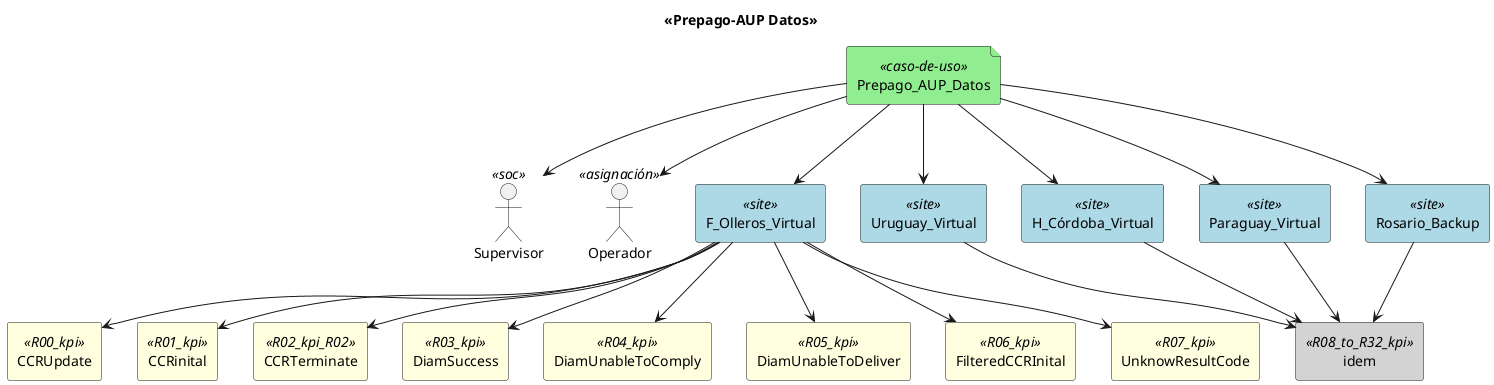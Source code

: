 @startuml cu-02

!define BlueGreen [color=blue]
!define GreenBlue [color=green]


title << Prepago-AUP Datos >>


actor "Supervisor" <<soc>> as super
actor "Operador" <<asignación>> as operator

file #lightGreen "Prepago_AUP_Datos" <<caso-de-uso>> as cu 

rectangle #lightBlue F_Olleros_Virtual <<site>> 
rectangle #lightBlue Uruguay_Virtual <<site>>  
rectangle #lightBlue H_Córdoba_Virtual <<site>>
rectangle #lightBlue Paraguay_Virtual <<site>>
rectangle #lightBlue Rosario_Backup <<site>> 

rectangle #lightYellow CCRUpdate <<R00_kpi>>
rectangle #lightYellow CCRinital <<R01_kpi>>
rectangle #lightYellow CCRTerminate <<R02_kpi_R02>>
rectangle #lightYellow DiamSuccess <<R03_kpi>>
rectangle #lightYellow DiamUnableToComply <<R04_kpi>>
rectangle #lightYellow DiamUnableToDeliver <<R05_kpi>>
rectangle #lightYellow FilteredCCRInital<<R06_kpi>>
rectangle #lightYellow UnknowResultCode <<R07_kpi>>

rectangle #lightGray idem <<R08_to_R32_kpi>>

cu --> super
cu --> operator
cu --> F_Olleros_Virtual
cu --> Uruguay_Virtual
cu --> H_Córdoba_Virtual
cu --> Paraguay_Virtual
cu --> Rosario_Backup

F_Olleros_Virtual --> CCRUpdate
F_Olleros_Virtual --> CCRinital
F_Olleros_Virtual --> CCRTerminate
F_Olleros_Virtual --> DiamSuccess
F_Olleros_Virtual --> DiamUnableToComply
F_Olleros_Virtual --> DiamUnableToDeliver
F_Olleros_Virtual --> FilteredCCRInital
F_Olleros_Virtual --> UnknowResultCode

Uruguay_Virtual   --> idem
H_Córdoba_Virtual --> idem
Paraguay_Virtual  --> idem
Rosario_Backup    --> idem

@enduml